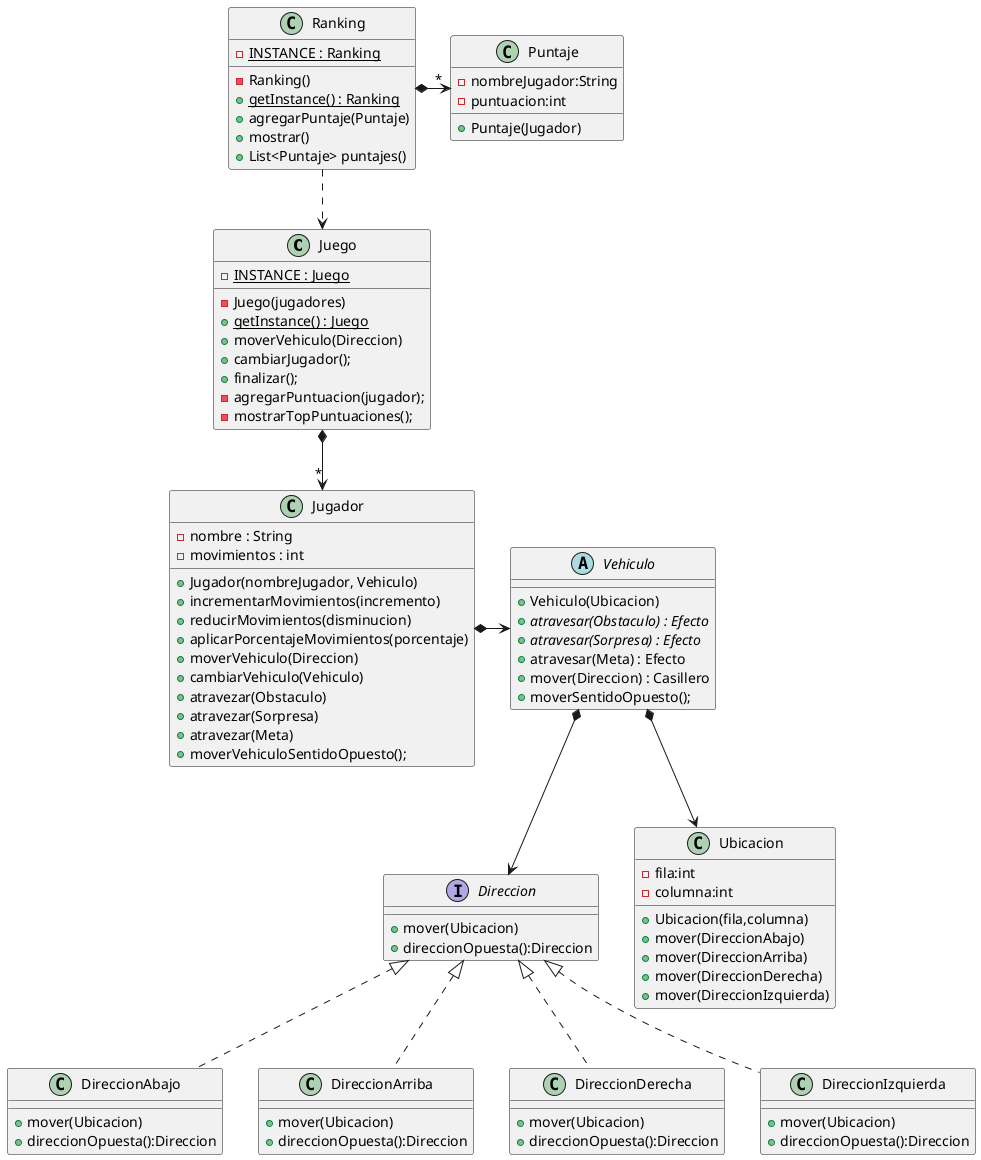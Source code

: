 @startuml
class Juego{
    - INSTANCE {static} : Juego
    -Juego(jugadores)
    + getInstance() {static} : Juego
    +moverVehiculo(Direccion)
    +cambiarJugador();
    +finalizar();
    -agregarPuntuacion(jugador);
    -mostrarTopPuntuaciones();
}

class Ranking {
    - INSTANCE {static} : Ranking
    - Ranking()
    + getInstance() {static} : Ranking
    + agregarPuntaje(Puntaje)
    + mostrar()
    + List<Puntaje> puntajes()
}

interface Direccion{
    +mover(Ubicacion)
    +direccionOpuesta():Direccion
}
class DireccionAbajo{
    +mover(Ubicacion)
    +direccionOpuesta():Direccion
}
class DireccionArriba{
    +mover(Ubicacion)
    +direccionOpuesta():Direccion
}
class DireccionDerecha{
    +mover(Ubicacion)
    +direccionOpuesta():Direccion
}
class DireccionIzquierda{
    +mover(Ubicacion)
    +direccionOpuesta():Direccion
}

class Jugador{
    -nombre : String
    -movimientos : int
    +Jugador(nombreJugador, Vehiculo)
    +incrementarMovimientos(incremento)
    +reducirMovimientos(disminucion)
    +aplicarPorcentajeMovimientos(porcentaje)
    +moverVehiculo(Direccion)
    +cambiarVehiculo(Vehiculo)
    +atravezar(Obstaculo)
    +atravezar(Sorpresa)
    +atravezar(Meta)
    +moverVehiculoSentidoOpuesto();
}

class Puntaje {
- nombreJugador:String
- puntuacion:int
+ Puntaje(Jugador)
}
abstract class Vehiculo {
+Vehiculo(Ubicacion)
+atravesar(Obstaculo) : Efecto {abstract}
+atravesar(Sorpresa) : Efecto {abstract}
+atravesar(Meta) : Efecto
+mover(Direccion) : Casillero
+moverSentidoOpuesto();
}
class Ubicacion {
-fila:int
-columna:int
+Ubicacion(fila,columna)
+mover(DireccionAbajo)
+mover(DireccionArriba)
+mover(DireccionDerecha)
+mover(DireccionIzquierda)
}

Ranking ..> Juego
Ranking *-> "*" Puntaje
Juego *--> "*" Jugador
Jugador *-> Vehiculo
Vehiculo *--> Ubicacion
Vehiculo *--> Direccion

Direccion <|.. DireccionAbajo
Direccion <|.. DireccionArriba
Direccion <|.. DireccionDerecha
Direccion <|.. DireccionIzquierda
@enduml

